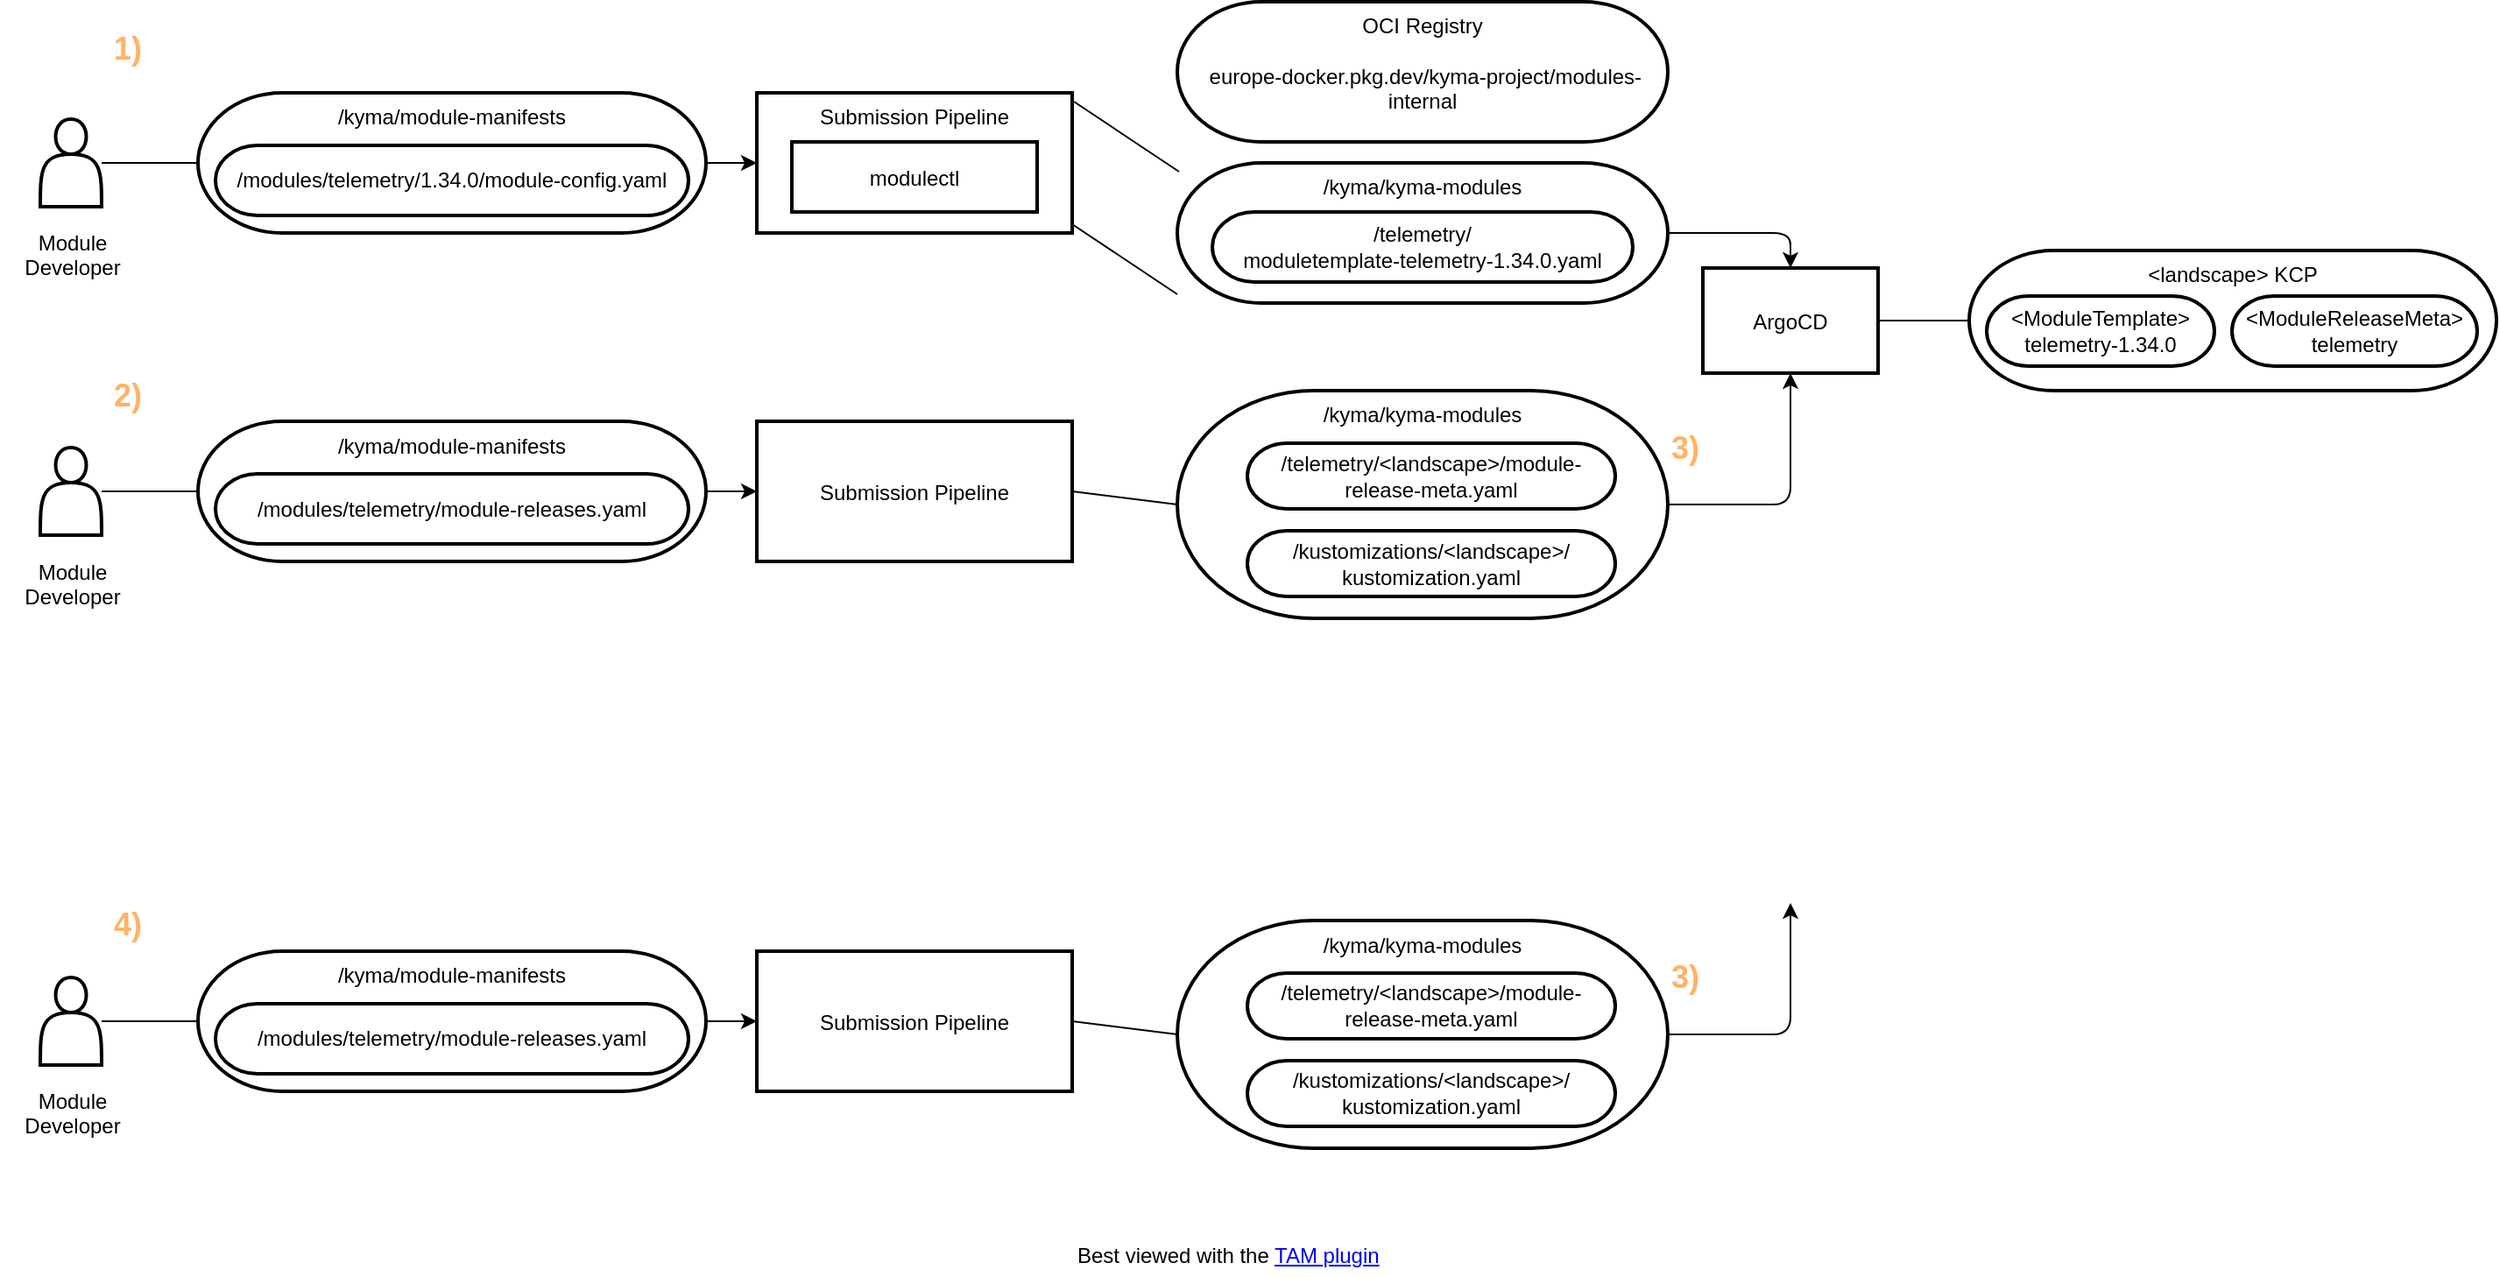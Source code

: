 <mxfile>
    <diagram id="j4TGlaQ4LGA7DOitRXS8" name="Page-1">
        <mxGraphModel dx="1506" dy="1130" grid="1" gridSize="10" guides="1" tooltips="1" connect="1" arrows="0" fold="1" page="0" pageScale="1" pageWidth="850" pageHeight="1100" math="0" shadow="0">
            <root>
                <mxCell id="0"/>
                <mxCell id="1" parent="0"/>
                <mxCell id="9" style="edgeStyle=none;html=1;exitX=1;exitY=0.5;exitDx=0;exitDy=0;entryX=0;entryY=0.5;entryDx=0;entryDy=0;" edge="1" parent="1" source="2" target="7">
                    <mxGeometry relative="1" as="geometry"/>
                </mxCell>
                <mxCell id="2" value="/kyma/module-manifests" style="rounded=1;whiteSpace=wrap;html=1;arcSize=60;strokeWidth=2;horizontal=1;verticalAlign=top;" vertex="1" parent="1">
                    <mxGeometry x="121" y="150" width="290" height="80" as="geometry"/>
                </mxCell>
                <mxCell id="4" value="/modules/telemetry/1.34.0/module-config.yaml" style="rounded=1;whiteSpace=wrap;html=1;arcSize=60;strokeWidth=2;" vertex="1" parent="1">
                    <mxGeometry x="131" y="180" width="270" height="40" as="geometry"/>
                </mxCell>
                <mxCell id="5" value="" style="shape=actor;horizontalLabelPosition=right;align=left;labelPosition=right;strokeWidth=2;aspect=fixed;" vertex="1" parent="1">
                    <mxGeometry x="31" y="165" width="35" height="50" as="geometry"/>
                </mxCell>
                <mxCell id="0.4" value="Best viewed with the &lt;a href=&quot;https://github.com/ariel-bentu/tam-drawio&quot;&gt;TAM plugin&lt;/a&gt;" style="text;html=1;shape=tamPluginMissing;" vertex="1" connectable="0" parent="1">
                    <mxGeometry x="620.75" y="800" width="200" height="25" as="geometry"/>
                </mxCell>
                <mxCell id="7" value="Submission Pipeline" style="shape=agent;offsetSize=8;strokeWidth=2;verticalAlign=top;" vertex="1" parent="1">
                    <mxGeometry x="440" y="150" width="180" height="80" as="geometry"/>
                </mxCell>
                <mxCell id="8" value="modulectl" style="shape=agent;offsetSize=8;strokeWidth=2;" vertex="1" parent="1">
                    <mxGeometry x="460" y="178" width="140" height="40" as="geometry"/>
                </mxCell>
                <mxCell id="32" style="edgeStyle=none;html=1;exitX=1;exitY=0.5;exitDx=0;exitDy=0;entryX=0.5;entryY=0;entryDx=0;entryDy=0;" edge="1" parent="1" source="10" target="31">
                    <mxGeometry relative="1" as="geometry">
                        <Array as="points">
                            <mxPoint x="1030" y="230"/>
                        </Array>
                    </mxGeometry>
                </mxCell>
                <mxCell id="10" value="/kyma/kyma-modules" style="rounded=1;whiteSpace=wrap;html=1;arcSize=60;strokeWidth=2;verticalAlign=top;" vertex="1" parent="1">
                    <mxGeometry x="680" y="190" width="280" height="80" as="geometry"/>
                </mxCell>
                <mxCell id="11" value="/telemetry/&lt;br&gt;moduletemplate-telemetry-1.34.0.yaml" style="rounded=1;whiteSpace=wrap;html=1;arcSize=60;strokeWidth=2;" vertex="1" parent="1">
                    <mxGeometry x="700" y="218" width="240" height="40" as="geometry"/>
                </mxCell>
                <mxCell id="12" value="" style="shape=updateedge;endArrow=none;exitX=1;exitY=0.5;exitDx=0;exitDy=0;entryX=0;entryY=0.5;entryDx=0;entryDy=0;" edge="1" parent="1">
                    <mxGeometry width="80" height="30" relative="1" as="geometry">
                        <mxPoint x="620" y="225" as="sourcePoint"/>
                        <mxPoint x="680" y="265" as="targetPoint"/>
                    </mxGeometry>
                </mxCell>
                <mxCell id="15" value="" style="shape=useedge;endArrow=none;edgeStyle=none;useSignPosition=up;useSignDirection=east;exitX=1;exitY=0.5;exitDx=0;exitDy=0;entryX=0;entryY=0.5;entryDx=0;entryDy=0;" edge="1" parent="1" source="5" target="2">
                    <mxGeometry width="160" relative="1" as="geometry">
                        <mxPoint x="621" y="200" as="sourcePoint"/>
                        <mxPoint x="781" y="200" as="targetPoint"/>
                    </mxGeometry>
                </mxCell>
                <mxCell id="16" value="Module&lt;div&gt;Developer&lt;div&gt;&lt;br&gt;&lt;/div&gt;&lt;/div&gt;" style="text;html=1;align=center;verticalAlign=middle;resizable=0;points=[];autosize=1;strokeColor=none;fillColor=none;" vertex="1" parent="1">
                    <mxGeometry x="8.5" y="220" width="80" height="60" as="geometry"/>
                </mxCell>
                <mxCell id="17" style="edgeStyle=none;html=1;exitX=1;exitY=0.5;exitDx=0;exitDy=0;entryX=0;entryY=0.5;entryDx=0;entryDy=0;" edge="1" parent="1" source="18" target="21">
                    <mxGeometry relative="1" as="geometry"/>
                </mxCell>
                <mxCell id="18" value="/kyma/module-manifests" style="rounded=1;whiteSpace=wrap;html=1;arcSize=60;strokeWidth=2;horizontal=1;verticalAlign=top;" vertex="1" parent="1">
                    <mxGeometry x="121" y="337.5" width="290" height="80" as="geometry"/>
                </mxCell>
                <mxCell id="19" value="/modules/telemetry/module-releases.yaml" style="rounded=1;whiteSpace=wrap;html=1;arcSize=60;strokeWidth=2;" vertex="1" parent="1">
                    <mxGeometry x="131" y="367.5" width="270" height="40" as="geometry"/>
                </mxCell>
                <mxCell id="20" value="" style="shape=actor;horizontalLabelPosition=right;align=left;labelPosition=right;strokeWidth=2;aspect=fixed;" vertex="1" parent="1">
                    <mxGeometry x="31" y="352.5" width="35" height="50" as="geometry"/>
                </mxCell>
                <mxCell id="21" value="Submission Pipeline" style="shape=agent;offsetSize=8;strokeWidth=2;verticalAlign=middle;" vertex="1" parent="1">
                    <mxGeometry x="440" y="337.5" width="180" height="80" as="geometry"/>
                </mxCell>
                <mxCell id="33" style="edgeStyle=none;html=1;exitX=1;exitY=0.5;exitDx=0;exitDy=0;entryX=0.5;entryY=1;entryDx=0;entryDy=0;" edge="1" parent="1" source="23" target="31">
                    <mxGeometry relative="1" as="geometry">
                        <Array as="points">
                            <mxPoint x="1030" y="385"/>
                        </Array>
                    </mxGeometry>
                </mxCell>
                <mxCell id="23" value="/kyma/kyma-modules" style="rounded=1;whiteSpace=wrap;html=1;arcSize=60;strokeWidth=2;verticalAlign=top;" vertex="1" parent="1">
                    <mxGeometry x="680" y="320" width="280" height="130" as="geometry"/>
                </mxCell>
                <mxCell id="25" value="" style="shape=updateedge;endArrow=none;exitX=1;exitY=0.5;exitDx=0;exitDy=0;entryX=0;entryY=0.5;entryDx=0;entryDy=0;" edge="1" parent="1" source="21" target="23">
                    <mxGeometry width="80" height="30" relative="1" as="geometry">
                        <mxPoint x="650" y="402.5" as="sourcePoint"/>
                        <mxPoint x="730" y="402.5" as="targetPoint"/>
                    </mxGeometry>
                </mxCell>
                <mxCell id="26" value="" style="shape=useedge;endArrow=none;edgeStyle=none;useSignPosition=up;useSignDirection=east;exitX=1;exitY=0.5;exitDx=0;exitDy=0;entryX=0;entryY=0.5;entryDx=0;entryDy=0;" edge="1" parent="1" source="20" target="18">
                    <mxGeometry width="160" relative="1" as="geometry">
                        <mxPoint x="621" y="387.5" as="sourcePoint"/>
                        <mxPoint x="781" y="387.5" as="targetPoint"/>
                    </mxGeometry>
                </mxCell>
                <mxCell id="27" value="Module&lt;div&gt;Developer&lt;div&gt;&lt;br&gt;&lt;/div&gt;&lt;/div&gt;" style="text;html=1;align=center;verticalAlign=middle;resizable=0;points=[];autosize=1;strokeColor=none;fillColor=none;" vertex="1" parent="1">
                    <mxGeometry x="8.5" y="407.5" width="80" height="60" as="geometry"/>
                </mxCell>
                <mxCell id="29" value="/telemetry/&amp;lt;landscape&amp;gt;/module-release-meta.yaml" style="rounded=1;whiteSpace=wrap;html=1;arcSize=60;strokeWidth=2;" vertex="1" parent="1">
                    <mxGeometry x="720" y="350" width="210" height="37.5" as="geometry"/>
                </mxCell>
                <mxCell id="30" value="/kustomizations/&amp;lt;landscape&amp;gt;/&lt;div&gt;kustomization.yaml&lt;/div&gt;" style="rounded=1;whiteSpace=wrap;html=1;arcSize=60;strokeWidth=2;" vertex="1" parent="1">
                    <mxGeometry x="720" y="400" width="210" height="37.5" as="geometry"/>
                </mxCell>
                <mxCell id="31" value="ArgoCD" style="shape=agent;offsetSize=8;strokeWidth=2;" vertex="1" parent="1">
                    <mxGeometry x="980" y="250" width="100" height="60" as="geometry"/>
                </mxCell>
                <mxCell id="34" value="&amp;lt;landscape&amp;gt; KCP" style="rounded=1;whiteSpace=wrap;html=1;arcSize=60;strokeWidth=2;verticalAlign=top;" vertex="1" parent="1">
                    <mxGeometry x="1132" y="240" width="301" height="80" as="geometry"/>
                </mxCell>
                <mxCell id="35" value="" style="shape=updateedge;endArrow=none;entryX=0;entryY=0.5;entryDx=0;entryDy=0;exitX=1;exitY=0.5;exitDx=0;exitDy=0;" edge="1" parent="1" source="31" target="34">
                    <mxGeometry width="80" height="30" relative="1" as="geometry">
                        <mxPoint x="1200" y="280" as="sourcePoint"/>
                        <mxPoint x="1250" y="280" as="targetPoint"/>
                    </mxGeometry>
                </mxCell>
                <mxCell id="36" value="&amp;lt;ModuleTemplate&amp;gt;&lt;div&gt;telemetry-1.34.0&lt;/div&gt;" style="rounded=1;whiteSpace=wrap;html=1;arcSize=60;strokeWidth=2;" vertex="1" parent="1">
                    <mxGeometry x="1142" y="266" width="130" height="40" as="geometry"/>
                </mxCell>
                <mxCell id="39" value="&amp;lt;ModuleReleaseMeta&amp;gt;&lt;div&gt;telemetry&lt;/div&gt;" style="rounded=1;whiteSpace=wrap;html=1;arcSize=60;strokeWidth=2;" vertex="1" parent="1">
                    <mxGeometry x="1282" y="266" width="140" height="40" as="geometry"/>
                </mxCell>
                <mxCell id="40" value="1)" style="text;html=1;align=center;verticalAlign=middle;whiteSpace=wrap;rounded=0;fontStyle=1;fontSize=18;fontColor=#FFB366;" vertex="1" parent="1">
                    <mxGeometry x="51" y="110" width="60" height="30" as="geometry"/>
                </mxCell>
                <mxCell id="41" value="2)" style="text;html=1;align=center;verticalAlign=middle;whiteSpace=wrap;rounded=0;fontStyle=1;fontSize=18;fontColor=#FFB366;" vertex="1" parent="1">
                    <mxGeometry x="51" y="307.5" width="60" height="30" as="geometry"/>
                </mxCell>
                <mxCell id="42" value="3)" style="text;html=1;align=center;verticalAlign=middle;whiteSpace=wrap;rounded=0;fontStyle=1;fontSize=18;fontColor=#FFB366;" vertex="1" parent="1">
                    <mxGeometry x="940" y="337.5" width="60" height="30" as="geometry"/>
                </mxCell>
                <mxCell id="43" value="OCI Registry&lt;div&gt;&lt;font color=&quot;#000000&quot;&gt;&lt;br&gt;&lt;/font&gt;&lt;div&gt;&amp;nbsp;europe-docker.pkg.dev/kyma-project/modules-internal&lt;/div&gt;&lt;/div&gt;" style="rounded=1;whiteSpace=wrap;html=1;arcSize=60;strokeWidth=2;verticalAlign=top;" vertex="1" parent="1">
                    <mxGeometry x="680" y="98" width="280" height="80" as="geometry"/>
                </mxCell>
                <mxCell id="46" value="" style="shape=updateedge;endArrow=none;exitX=1;exitY=0.5;exitDx=0;exitDy=0;entryX=0;entryY=0.5;entryDx=0;entryDy=0;" edge="1" parent="1">
                    <mxGeometry width="80" height="30" relative="1" as="geometry">
                        <mxPoint x="621" y="155" as="sourcePoint"/>
                        <mxPoint x="681" y="195" as="targetPoint"/>
                    </mxGeometry>
                </mxCell>
                <mxCell id="47" style="edgeStyle=none;html=1;exitX=1;exitY=0.5;exitDx=0;exitDy=0;entryX=0;entryY=0.5;entryDx=0;entryDy=0;" edge="1" parent="1" source="48" target="51">
                    <mxGeometry relative="1" as="geometry"/>
                </mxCell>
                <mxCell id="48" value="/kyma/module-manifests" style="rounded=1;whiteSpace=wrap;html=1;arcSize=60;strokeWidth=2;horizontal=1;verticalAlign=top;" vertex="1" parent="1">
                    <mxGeometry x="121" y="640" width="290" height="80" as="geometry"/>
                </mxCell>
                <mxCell id="49" value="/modules/telemetry/module-releases.yaml" style="rounded=1;whiteSpace=wrap;html=1;arcSize=60;strokeWidth=2;" vertex="1" parent="1">
                    <mxGeometry x="131" y="670" width="270" height="40" as="geometry"/>
                </mxCell>
                <mxCell id="50" value="" style="shape=actor;horizontalLabelPosition=right;align=left;labelPosition=right;strokeWidth=2;aspect=fixed;" vertex="1" parent="1">
                    <mxGeometry x="31" y="655" width="35" height="50" as="geometry"/>
                </mxCell>
                <mxCell id="51" value="Submission Pipeline" style="shape=agent;offsetSize=8;strokeWidth=2;verticalAlign=middle;" vertex="1" parent="1">
                    <mxGeometry x="440" y="640" width="180" height="80" as="geometry"/>
                </mxCell>
                <mxCell id="52" style="edgeStyle=none;html=1;exitX=1;exitY=0.5;exitDx=0;exitDy=0;entryX=0.5;entryY=1;entryDx=0;entryDy=0;" edge="1" parent="1" source="53">
                    <mxGeometry relative="1" as="geometry">
                        <mxPoint x="1030" y="612.5" as="targetPoint"/>
                        <Array as="points">
                            <mxPoint x="1030" y="687.5"/>
                        </Array>
                    </mxGeometry>
                </mxCell>
                <mxCell id="53" value="/kyma/kyma-modules" style="rounded=1;whiteSpace=wrap;html=1;arcSize=60;strokeWidth=2;verticalAlign=top;" vertex="1" parent="1">
                    <mxGeometry x="680" y="622.5" width="280" height="130" as="geometry"/>
                </mxCell>
                <mxCell id="54" value="" style="shape=updateedge;endArrow=none;exitX=1;exitY=0.5;exitDx=0;exitDy=0;entryX=0;entryY=0.5;entryDx=0;entryDy=0;" edge="1" parent="1" source="51" target="53">
                    <mxGeometry width="80" height="30" relative="1" as="geometry">
                        <mxPoint x="650" y="705" as="sourcePoint"/>
                        <mxPoint x="730" y="705" as="targetPoint"/>
                    </mxGeometry>
                </mxCell>
                <mxCell id="55" value="" style="shape=useedge;endArrow=none;edgeStyle=none;useSignPosition=up;useSignDirection=east;exitX=1;exitY=0.5;exitDx=0;exitDy=0;entryX=0;entryY=0.5;entryDx=0;entryDy=0;" edge="1" parent="1" source="50" target="48">
                    <mxGeometry width="160" relative="1" as="geometry">
                        <mxPoint x="621" y="690" as="sourcePoint"/>
                        <mxPoint x="781" y="690" as="targetPoint"/>
                    </mxGeometry>
                </mxCell>
                <mxCell id="56" value="Module&lt;div&gt;Developer&lt;div&gt;&lt;br&gt;&lt;/div&gt;&lt;/div&gt;" style="text;html=1;align=center;verticalAlign=middle;resizable=0;points=[];autosize=1;strokeColor=none;fillColor=none;" vertex="1" parent="1">
                    <mxGeometry x="8.5" y="710" width="80" height="60" as="geometry"/>
                </mxCell>
                <mxCell id="57" value="/telemetry/&amp;lt;landscape&amp;gt;/module-release-meta.yaml" style="rounded=1;whiteSpace=wrap;html=1;arcSize=60;strokeWidth=2;" vertex="1" parent="1">
                    <mxGeometry x="720" y="652.5" width="210" height="37.5" as="geometry"/>
                </mxCell>
                <mxCell id="58" value="/kustomizations/&amp;lt;landscape&amp;gt;/&lt;div&gt;kustomization.yaml&lt;/div&gt;" style="rounded=1;whiteSpace=wrap;html=1;arcSize=60;strokeWidth=2;" vertex="1" parent="1">
                    <mxGeometry x="720" y="702.5" width="210" height="37.5" as="geometry"/>
                </mxCell>
                <mxCell id="59" value="4)" style="text;html=1;align=center;verticalAlign=middle;whiteSpace=wrap;rounded=0;fontStyle=1;fontSize=18;fontColor=#FFB366;" vertex="1" parent="1">
                    <mxGeometry x="51" y="610" width="60" height="30" as="geometry"/>
                </mxCell>
                <mxCell id="60" value="3)" style="text;html=1;align=center;verticalAlign=middle;whiteSpace=wrap;rounded=0;fontStyle=1;fontSize=18;fontColor=#FFB366;" vertex="1" parent="1">
                    <mxGeometry x="940" y="640" width="60" height="30" as="geometry"/>
                </mxCell>
            </root>
        </mxGraphModel>
    </diagram>
</mxfile>